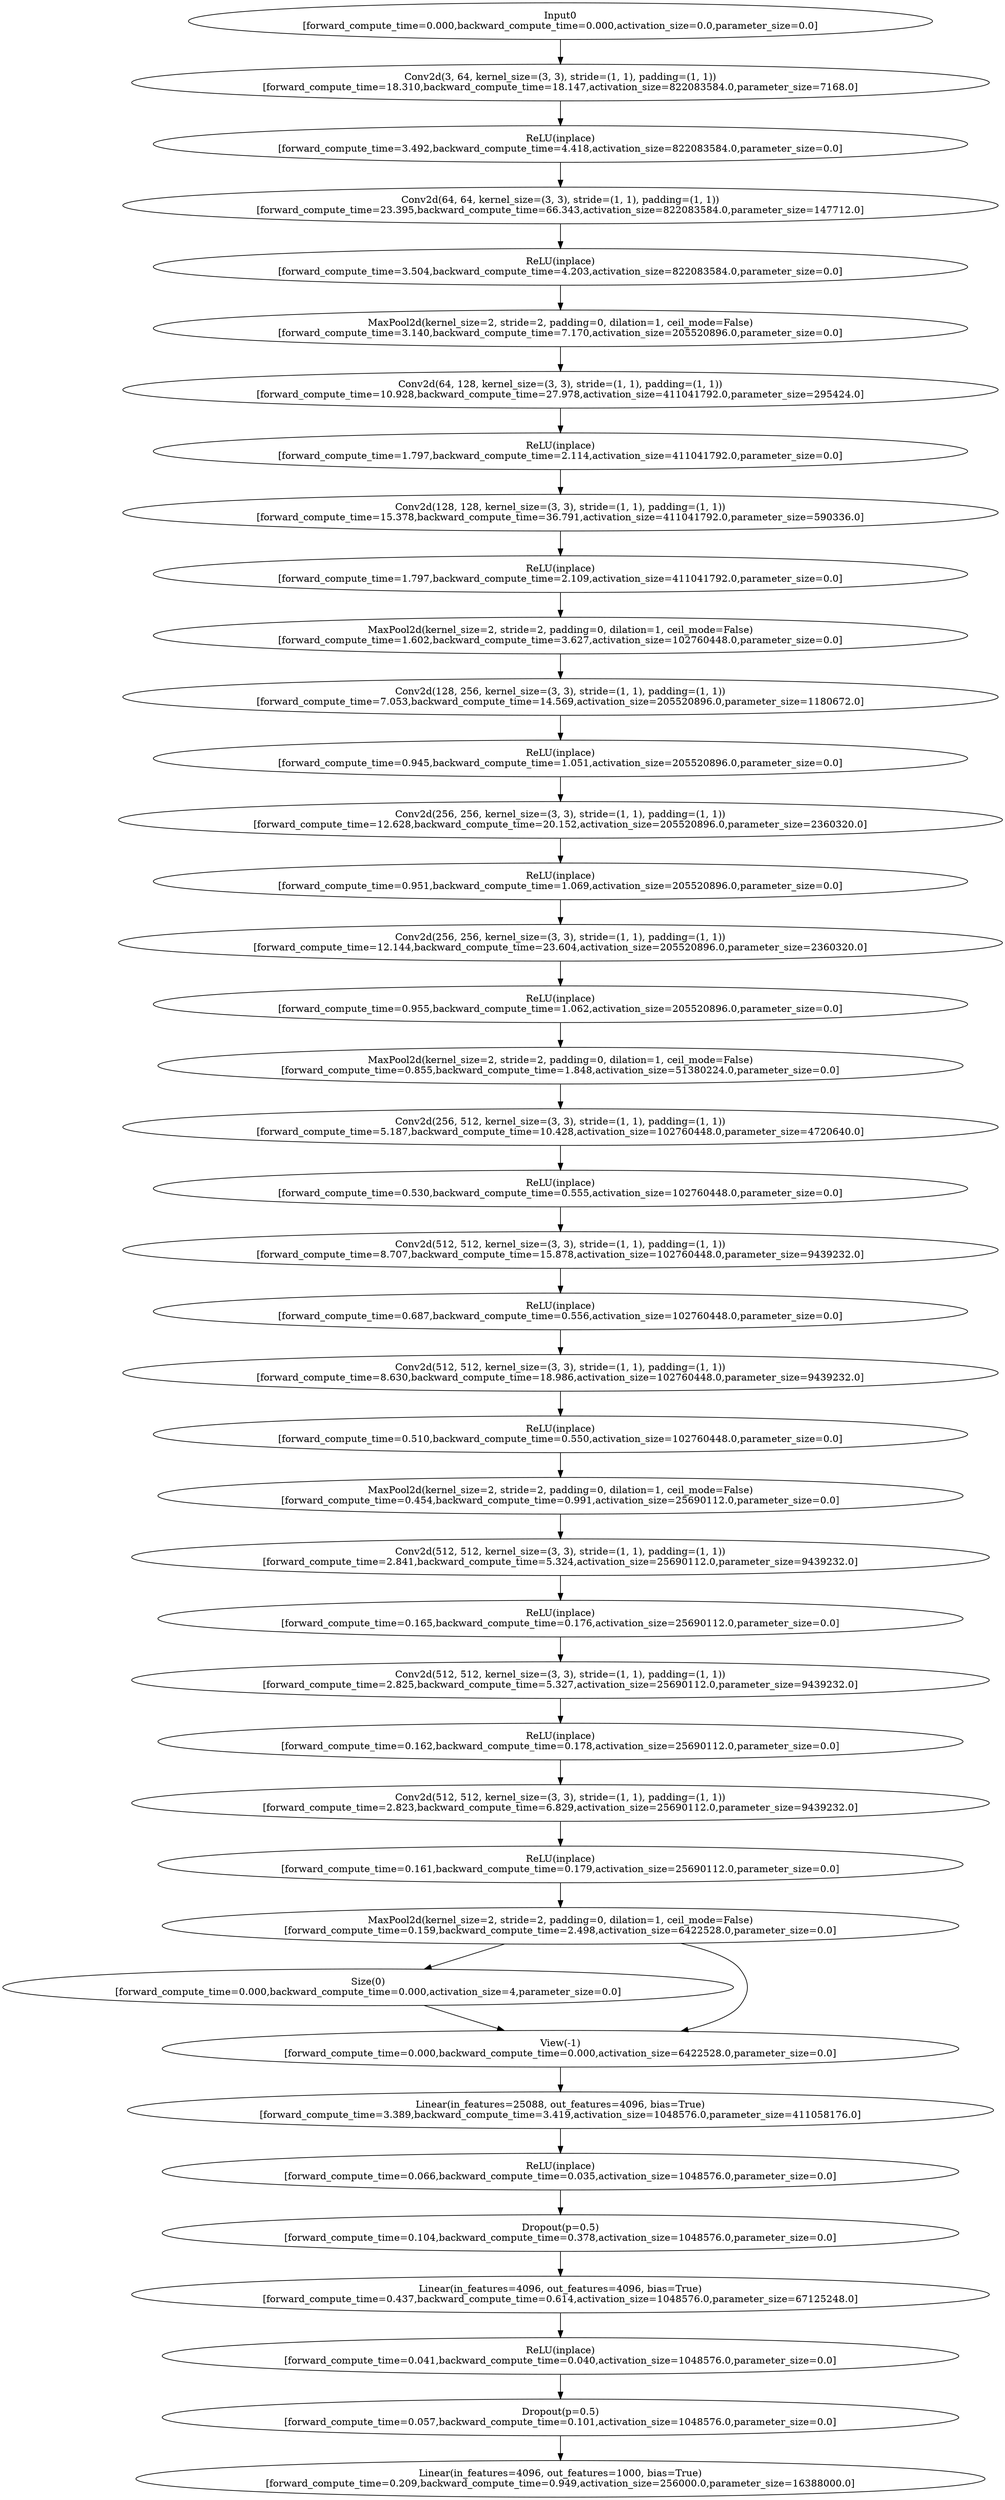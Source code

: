 digraph {
	node1 [label="Input0\n[forward_compute_time=0.000,backward_compute_time=0.000,activation_size=0.0,parameter_size=0.0]"]
	node2 [label="Conv2d(3, 64, kernel_size=(3, 3), stride=(1, 1), padding=(1, 1))\n[forward_compute_time=18.310,backward_compute_time=18.147,activation_size=822083584.0,parameter_size=7168.0]"]
	node3 [label="ReLU(inplace)\n[forward_compute_time=3.492,backward_compute_time=4.418,activation_size=822083584.0,parameter_size=0.0]"]
	node4 [label="Conv2d(64, 64, kernel_size=(3, 3), stride=(1, 1), padding=(1, 1))\n[forward_compute_time=23.395,backward_compute_time=66.343,activation_size=822083584.0,parameter_size=147712.0]"]
	node5 [label="ReLU(inplace)\n[forward_compute_time=3.504,backward_compute_time=4.203,activation_size=822083584.0,parameter_size=0.0]"]
	node6 [label="MaxPool2d(kernel_size=2, stride=2, padding=0, dilation=1, ceil_mode=False)\n[forward_compute_time=3.140,backward_compute_time=7.170,activation_size=205520896.0,parameter_size=0.0]"]
	node7 [label="Conv2d(64, 128, kernel_size=(3, 3), stride=(1, 1), padding=(1, 1))\n[forward_compute_time=10.928,backward_compute_time=27.978,activation_size=411041792.0,parameter_size=295424.0]"]
	node8 [label="ReLU(inplace)\n[forward_compute_time=1.797,backward_compute_time=2.114,activation_size=411041792.0,parameter_size=0.0]"]
	node9 [label="Conv2d(128, 128, kernel_size=(3, 3), stride=(1, 1), padding=(1, 1))\n[forward_compute_time=15.378,backward_compute_time=36.791,activation_size=411041792.0,parameter_size=590336.0]"]
	node10 [label="ReLU(inplace)\n[forward_compute_time=1.797,backward_compute_time=2.109,activation_size=411041792.0,parameter_size=0.0]"]
	node11 [label="MaxPool2d(kernel_size=2, stride=2, padding=0, dilation=1, ceil_mode=False)\n[forward_compute_time=1.602,backward_compute_time=3.627,activation_size=102760448.0,parameter_size=0.0]"]
	node12 [label="Conv2d(128, 256, kernel_size=(3, 3), stride=(1, 1), padding=(1, 1))\n[forward_compute_time=7.053,backward_compute_time=14.569,activation_size=205520896.0,parameter_size=1180672.0]"]
	node13 [label="ReLU(inplace)\n[forward_compute_time=0.945,backward_compute_time=1.051,activation_size=205520896.0,parameter_size=0.0]"]
	node14 [label="Conv2d(256, 256, kernel_size=(3, 3), stride=(1, 1), padding=(1, 1))\n[forward_compute_time=12.628,backward_compute_time=20.152,activation_size=205520896.0,parameter_size=2360320.0]"]
	node15 [label="ReLU(inplace)\n[forward_compute_time=0.951,backward_compute_time=1.069,activation_size=205520896.0,parameter_size=0.0]"]
	node16 [label="Conv2d(256, 256, kernel_size=(3, 3), stride=(1, 1), padding=(1, 1))\n[forward_compute_time=12.144,backward_compute_time=23.604,activation_size=205520896.0,parameter_size=2360320.0]"]
	node17 [label="ReLU(inplace)\n[forward_compute_time=0.955,backward_compute_time=1.062,activation_size=205520896.0,parameter_size=0.0]"]
	node18 [label="MaxPool2d(kernel_size=2, stride=2, padding=0, dilation=1, ceil_mode=False)\n[forward_compute_time=0.855,backward_compute_time=1.848,activation_size=51380224.0,parameter_size=0.0]"]
	node19 [label="Conv2d(256, 512, kernel_size=(3, 3), stride=(1, 1), padding=(1, 1))\n[forward_compute_time=5.187,backward_compute_time=10.428,activation_size=102760448.0,parameter_size=4720640.0]"]
	node20 [label="ReLU(inplace)\n[forward_compute_time=0.530,backward_compute_time=0.555,activation_size=102760448.0,parameter_size=0.0]"]
	node21 [label="Conv2d(512, 512, kernel_size=(3, 3), stride=(1, 1), padding=(1, 1))\n[forward_compute_time=8.707,backward_compute_time=15.878,activation_size=102760448.0,parameter_size=9439232.0]"]
	node22 [label="ReLU(inplace)\n[forward_compute_time=0.687,backward_compute_time=0.556,activation_size=102760448.0,parameter_size=0.0]"]
	node23 [label="Conv2d(512, 512, kernel_size=(3, 3), stride=(1, 1), padding=(1, 1))\n[forward_compute_time=8.630,backward_compute_time=18.986,activation_size=102760448.0,parameter_size=9439232.0]"]
	node24 [label="ReLU(inplace)\n[forward_compute_time=0.510,backward_compute_time=0.550,activation_size=102760448.0,parameter_size=0.0]"]
	node25 [label="MaxPool2d(kernel_size=2, stride=2, padding=0, dilation=1, ceil_mode=False)\n[forward_compute_time=0.454,backward_compute_time=0.991,activation_size=25690112.0,parameter_size=0.0]"]
	node26 [label="Conv2d(512, 512, kernel_size=(3, 3), stride=(1, 1), padding=(1, 1))\n[forward_compute_time=2.841,backward_compute_time=5.324,activation_size=25690112.0,parameter_size=9439232.0]"]
	node27 [label="ReLU(inplace)\n[forward_compute_time=0.165,backward_compute_time=0.176,activation_size=25690112.0,parameter_size=0.0]"]
	node28 [label="Conv2d(512, 512, kernel_size=(3, 3), stride=(1, 1), padding=(1, 1))\n[forward_compute_time=2.825,backward_compute_time=5.327,activation_size=25690112.0,parameter_size=9439232.0]"]
	node29 [label="ReLU(inplace)\n[forward_compute_time=0.162,backward_compute_time=0.178,activation_size=25690112.0,parameter_size=0.0]"]
	node30 [label="Conv2d(512, 512, kernel_size=(3, 3), stride=(1, 1), padding=(1, 1))\n[forward_compute_time=2.823,backward_compute_time=6.829,activation_size=25690112.0,parameter_size=9439232.0]"]
	node31 [label="ReLU(inplace)\n[forward_compute_time=0.161,backward_compute_time=0.179,activation_size=25690112.0,parameter_size=0.0]"]
	node32 [label="MaxPool2d(kernel_size=2, stride=2, padding=0, dilation=1, ceil_mode=False)\n[forward_compute_time=0.159,backward_compute_time=2.498,activation_size=6422528.0,parameter_size=0.0]"]
	node33 [label="Size(0)\n[forward_compute_time=0.000,backward_compute_time=0.000,activation_size=4,parameter_size=0.0]"]
	node34 [label="View(-1)\n[forward_compute_time=0.000,backward_compute_time=0.000,activation_size=6422528.0,parameter_size=0.0]"]
	node35 [label="Linear(in_features=25088, out_features=4096, bias=True)\n[forward_compute_time=3.389,backward_compute_time=3.419,activation_size=1048576.0,parameter_size=411058176.0]"]
	node36 [label="ReLU(inplace)\n[forward_compute_time=0.066,backward_compute_time=0.035,activation_size=1048576.0,parameter_size=0.0]"]
	node37 [label="Dropout(p=0.5)\n[forward_compute_time=0.104,backward_compute_time=0.378,activation_size=1048576.0,parameter_size=0.0]"]
	node38 [label="Linear(in_features=4096, out_features=4096, bias=True)\n[forward_compute_time=0.437,backward_compute_time=0.614,activation_size=1048576.0,parameter_size=67125248.0]"]
	node39 [label="ReLU(inplace)\n[forward_compute_time=0.041,backward_compute_time=0.040,activation_size=1048576.0,parameter_size=0.0]"]
	node40 [label="Dropout(p=0.5)\n[forward_compute_time=0.057,backward_compute_time=0.101,activation_size=1048576.0,parameter_size=0.0]"]
	node41 [label="Linear(in_features=4096, out_features=1000, bias=True)\n[forward_compute_time=0.209,backward_compute_time=0.949,activation_size=256000.0,parameter_size=16388000.0]"]
	node1 -> node2
	node2 -> node3
	node3 -> node4
	node4 -> node5
	node5 -> node6
	node6 -> node7
	node7 -> node8
	node8 -> node9
	node9 -> node10
	node10 -> node11
	node11 -> node12
	node12 -> node13
	node13 -> node14
	node14 -> node15
	node15 -> node16
	node16 -> node17
	node17 -> node18
	node18 -> node19
	node19 -> node20
	node20 -> node21
	node21 -> node22
	node22 -> node23
	node23 -> node24
	node24 -> node25
	node25 -> node26
	node26 -> node27
	node27 -> node28
	node28 -> node29
	node29 -> node30
	node30 -> node31
	node31 -> node32
	node32 -> node33
	node32 -> node34
	node33 -> node34
	node34 -> node35
	node35 -> node36
	node36 -> node37
	node37 -> node38
	node38 -> node39
	node39 -> node40
	node40 -> node41
}
